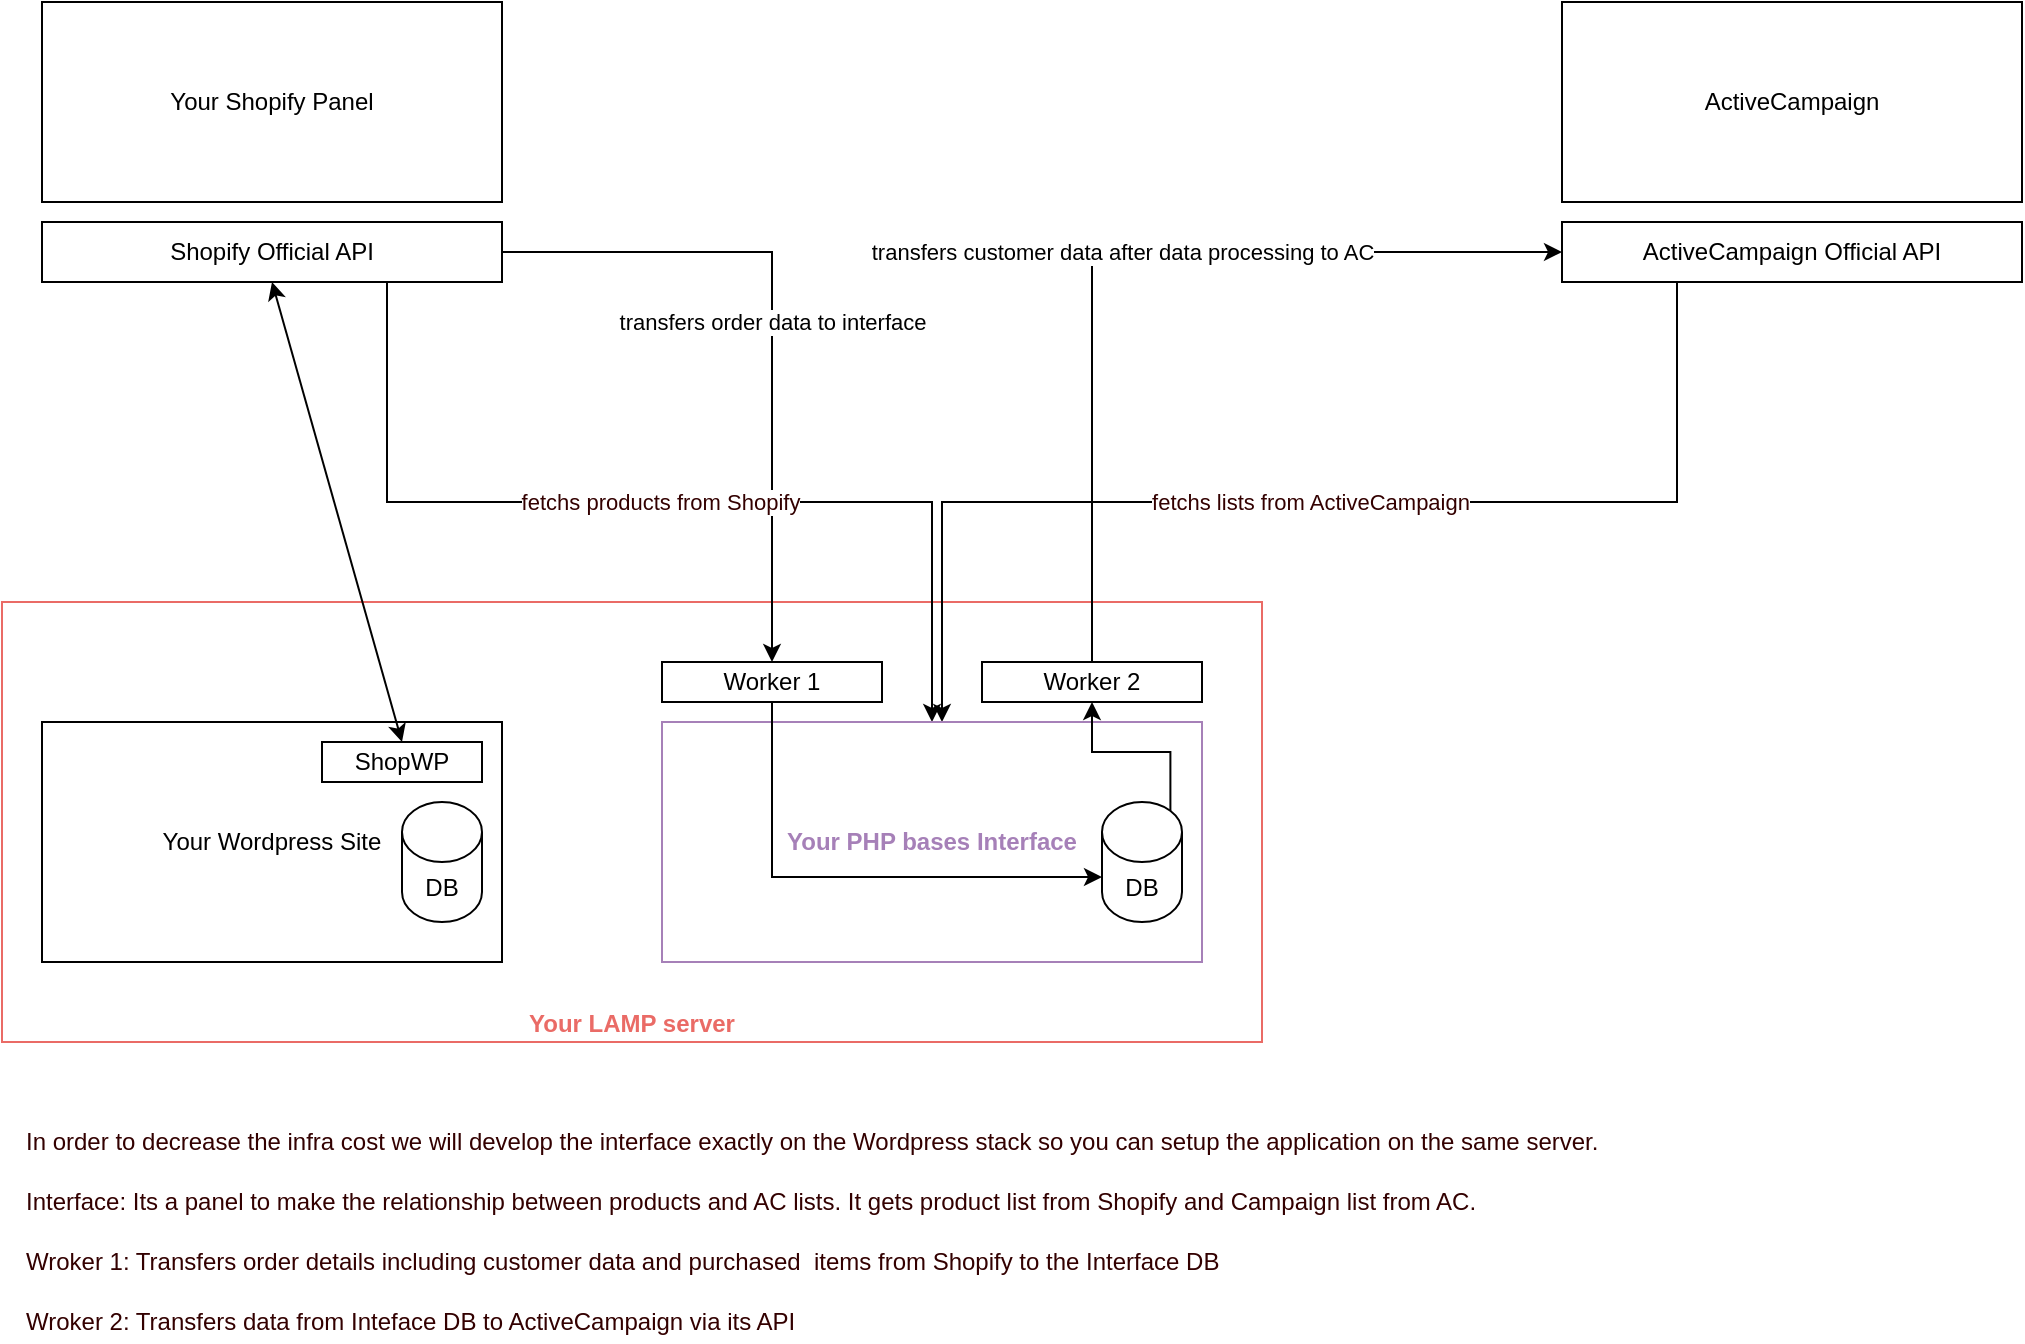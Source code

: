 <mxfile version="17.4.6" type="github">
  <diagram id="UCuH-frnUL_MKW3Y5lvR" name="Page-1">
    <mxGraphModel dx="2062" dy="1158" grid="1" gridSize="10" guides="1" tooltips="1" connect="1" arrows="1" fold="1" page="1" pageScale="1" pageWidth="850" pageHeight="1100" math="0" shadow="0">
      <root>
        <mxCell id="0" />
        <mxCell id="1" parent="0" />
        <mxCell id="7ruuh3cZyursFEHFS2u--28" value="Your LAMP server" style="rounded=0;whiteSpace=wrap;html=1;strokeColor=#EA6B66;verticalAlign=bottom;fontStyle=1;fontColor=#EA6B66;" vertex="1" parent="1">
          <mxGeometry x="30" y="430" width="630" height="220" as="geometry" />
        </mxCell>
        <mxCell id="7ruuh3cZyursFEHFS2u--1" value="Your Shopify Panel" style="rounded=0;whiteSpace=wrap;html=1;" vertex="1" parent="1">
          <mxGeometry x="50" y="130" width="230" height="100" as="geometry" />
        </mxCell>
        <mxCell id="7ruuh3cZyursFEHFS2u--26" value="transfers order data to interface" style="edgeStyle=orthogonalEdgeStyle;rounded=0;orthogonalLoop=1;jettySize=auto;html=1;exitX=1;exitY=0.5;exitDx=0;exitDy=0;entryX=0.5;entryY=0;entryDx=0;entryDy=0;" edge="1" parent="1" source="7ruuh3cZyursFEHFS2u--2" target="7ruuh3cZyursFEHFS2u--19">
          <mxGeometry relative="1" as="geometry" />
        </mxCell>
        <mxCell id="7ruuh3cZyursFEHFS2u--29" value="fetchs products from Shopify" style="edgeStyle=orthogonalEdgeStyle;rounded=0;orthogonalLoop=1;jettySize=auto;html=1;exitX=0.75;exitY=1;exitDx=0;exitDy=0;entryX=0.5;entryY=0;entryDx=0;entryDy=0;fontColor=#330000;" edge="1" parent="1" source="7ruuh3cZyursFEHFS2u--2" target="7ruuh3cZyursFEHFS2u--18">
          <mxGeometry relative="1" as="geometry" />
        </mxCell>
        <mxCell id="7ruuh3cZyursFEHFS2u--2" value="Shopify Official API" style="rounded=0;whiteSpace=wrap;html=1;" vertex="1" parent="1">
          <mxGeometry x="50" y="240" width="230" height="30" as="geometry" />
        </mxCell>
        <mxCell id="7ruuh3cZyursFEHFS2u--3" value="Your Wordpress Site" style="rounded=0;whiteSpace=wrap;html=1;" vertex="1" parent="1">
          <mxGeometry x="50" y="490" width="230" height="120" as="geometry" />
        </mxCell>
        <mxCell id="7ruuh3cZyursFEHFS2u--4" value="ShopWP" style="rounded=0;whiteSpace=wrap;html=1;" vertex="1" parent="1">
          <mxGeometry x="190" y="500" width="80" height="20" as="geometry" />
        </mxCell>
        <mxCell id="7ruuh3cZyursFEHFS2u--5" value="" style="endArrow=classic;startArrow=classic;html=1;rounded=0;exitX=0.5;exitY=0;exitDx=0;exitDy=0;entryX=0.5;entryY=1;entryDx=0;entryDy=0;" edge="1" parent="1" source="7ruuh3cZyursFEHFS2u--4" target="7ruuh3cZyursFEHFS2u--2">
          <mxGeometry width="50" height="50" relative="1" as="geometry">
            <mxPoint x="400" y="430" as="sourcePoint" />
            <mxPoint x="450" y="380" as="targetPoint" />
          </mxGeometry>
        </mxCell>
        <mxCell id="7ruuh3cZyursFEHFS2u--6" value="DB" style="shape=cylinder3;whiteSpace=wrap;html=1;boundedLbl=1;backgroundOutline=1;size=15;" vertex="1" parent="1">
          <mxGeometry x="230" y="530" width="40" height="60" as="geometry" />
        </mxCell>
        <mxCell id="7ruuh3cZyursFEHFS2u--7" value="ActiveCampaign" style="rounded=0;whiteSpace=wrap;html=1;" vertex="1" parent="1">
          <mxGeometry x="810" y="130" width="230" height="100" as="geometry" />
        </mxCell>
        <mxCell id="7ruuh3cZyursFEHFS2u--30" value="fetchs lists from ActiveCampaign" style="edgeStyle=orthogonalEdgeStyle;rounded=0;orthogonalLoop=1;jettySize=auto;html=1;exitX=0.25;exitY=1;exitDx=0;exitDy=0;fontColor=#330000;" edge="1" parent="1" source="7ruuh3cZyursFEHFS2u--8">
          <mxGeometry relative="1" as="geometry">
            <mxPoint x="500" y="490" as="targetPoint" />
            <Array as="points">
              <mxPoint x="868" y="380" />
              <mxPoint x="500" y="380" />
            </Array>
          </mxGeometry>
        </mxCell>
        <mxCell id="7ruuh3cZyursFEHFS2u--8" value="ActiveCampaign Official API" style="rounded=0;whiteSpace=wrap;html=1;" vertex="1" parent="1">
          <mxGeometry x="810" y="240" width="230" height="30" as="geometry" />
        </mxCell>
        <mxCell id="7ruuh3cZyursFEHFS2u--18" value="Your PHP bases Interface" style="rounded=0;whiteSpace=wrap;html=1;fontStyle=1;fontColor=#A680B8;strokeColor=#A680B8;" vertex="1" parent="1">
          <mxGeometry x="360" y="490" width="270" height="120" as="geometry" />
        </mxCell>
        <mxCell id="7ruuh3cZyursFEHFS2u--25" style="edgeStyle=orthogonalEdgeStyle;rounded=0;orthogonalLoop=1;jettySize=auto;html=1;exitX=0.5;exitY=1;exitDx=0;exitDy=0;entryX=0;entryY=0;entryDx=0;entryDy=37.5;entryPerimeter=0;" edge="1" parent="1" source="7ruuh3cZyursFEHFS2u--19" target="7ruuh3cZyursFEHFS2u--20">
          <mxGeometry relative="1" as="geometry" />
        </mxCell>
        <mxCell id="7ruuh3cZyursFEHFS2u--19" value="Worker 1" style="rounded=0;whiteSpace=wrap;html=1;" vertex="1" parent="1">
          <mxGeometry x="360" y="460" width="110" height="20" as="geometry" />
        </mxCell>
        <mxCell id="7ruuh3cZyursFEHFS2u--24" style="edgeStyle=orthogonalEdgeStyle;rounded=0;orthogonalLoop=1;jettySize=auto;html=1;exitX=0.855;exitY=0;exitDx=0;exitDy=4.35;exitPerimeter=0;entryX=0.5;entryY=1;entryDx=0;entryDy=0;" edge="1" parent="1" source="7ruuh3cZyursFEHFS2u--20" target="7ruuh3cZyursFEHFS2u--22">
          <mxGeometry relative="1" as="geometry" />
        </mxCell>
        <mxCell id="7ruuh3cZyursFEHFS2u--20" value="DB" style="shape=cylinder3;whiteSpace=wrap;html=1;boundedLbl=1;backgroundOutline=1;size=15;" vertex="1" parent="1">
          <mxGeometry x="580" y="530" width="40" height="60" as="geometry" />
        </mxCell>
        <mxCell id="7ruuh3cZyursFEHFS2u--27" value="transfers customer data after data processing to AC" style="edgeStyle=orthogonalEdgeStyle;rounded=0;orthogonalLoop=1;jettySize=auto;html=1;exitX=0.5;exitY=0;exitDx=0;exitDy=0;entryX=0;entryY=0.5;entryDx=0;entryDy=0;" edge="1" parent="1" source="7ruuh3cZyursFEHFS2u--22" target="7ruuh3cZyursFEHFS2u--8">
          <mxGeometry relative="1" as="geometry" />
        </mxCell>
        <mxCell id="7ruuh3cZyursFEHFS2u--22" value="Worker 2" style="rounded=0;whiteSpace=wrap;html=1;" vertex="1" parent="1">
          <mxGeometry x="520" y="460" width="110" height="20" as="geometry" />
        </mxCell>
        <mxCell id="7ruuh3cZyursFEHFS2u--31" value="Wroker 1: Transfers order details including customer data and purchased&amp;nbsp; items from Shopify to the Interface DB" style="text;html=1;align=left;verticalAlign=middle;resizable=0;points=[];autosize=1;strokeColor=none;fillColor=none;fontColor=#330000;" vertex="1" parent="1">
          <mxGeometry x="40" y="750" width="610" height="20" as="geometry" />
        </mxCell>
        <mxCell id="7ruuh3cZyursFEHFS2u--32" value="Wroker 2: Transfers data from Inteface DB to ActiveCampaign via its API" style="text;html=1;align=left;verticalAlign=middle;resizable=0;points=[];autosize=1;strokeColor=none;fillColor=none;fontColor=#330000;" vertex="1" parent="1">
          <mxGeometry x="40" y="780" width="400" height="20" as="geometry" />
        </mxCell>
        <mxCell id="7ruuh3cZyursFEHFS2u--33" value="Interface: Its a panel to make the relationship between products and AC lists. It gets product list from Shopify and Campaign list from AC." style="text;html=1;align=left;verticalAlign=middle;resizable=0;points=[];autosize=1;strokeColor=none;fillColor=none;fontColor=#330000;" vertex="1" parent="1">
          <mxGeometry x="40" y="720" width="740" height="20" as="geometry" />
        </mxCell>
        <mxCell id="7ruuh3cZyursFEHFS2u--34" value="In order to decrease the infra cost we will develop the interface exactly on the Wordpress stack so you can setup the application on the same server." style="text;html=1;align=left;verticalAlign=middle;resizable=0;points=[];autosize=1;strokeColor=none;fillColor=none;fontColor=#330000;" vertex="1" parent="1">
          <mxGeometry x="40" y="690" width="800" height="20" as="geometry" />
        </mxCell>
      </root>
    </mxGraphModel>
  </diagram>
</mxfile>
